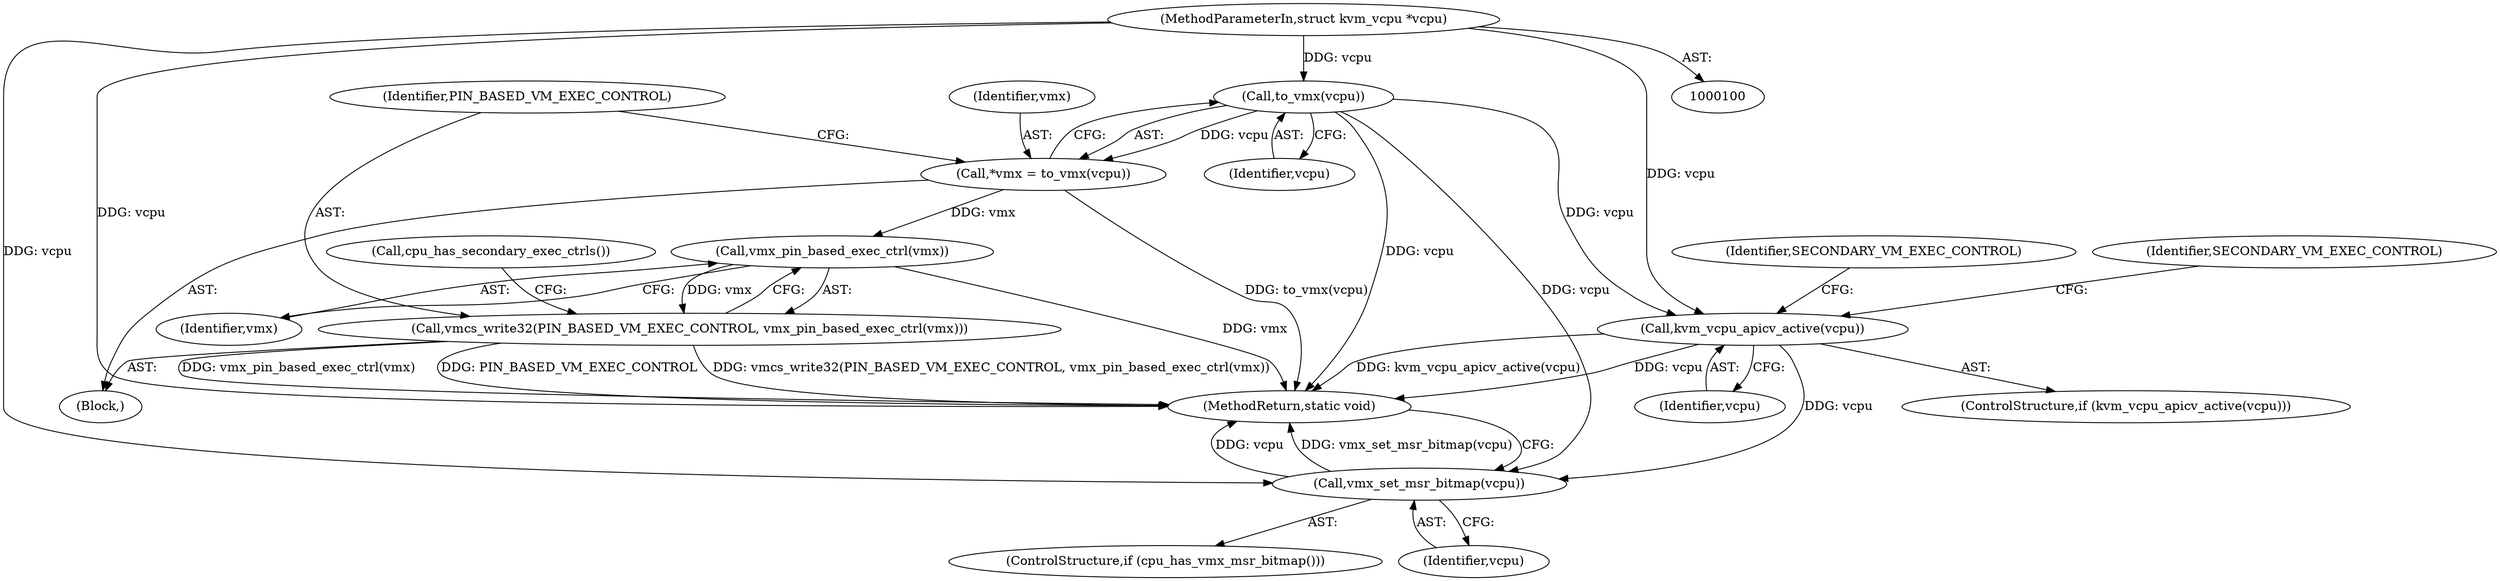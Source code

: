 digraph "0_linux_3ce424e45411cf5a13105e0386b6ecf6eeb4f66f_0@pointer" {
"1000101" [label="(MethodParameterIn,struct kvm_vcpu *vcpu)"];
"1000106" [label="(Call,to_vmx(vcpu))"];
"1000104" [label="(Call,*vmx = to_vmx(vcpu))"];
"1000110" [label="(Call,vmx_pin_based_exec_ctrl(vmx))"];
"1000108" [label="(Call,vmcs_write32(PIN_BASED_VM_EXEC_CONTROL, vmx_pin_based_exec_ctrl(vmx)))"];
"1000116" [label="(Call,kvm_vcpu_apicv_active(vcpu))"];
"1000131" [label="(Call,vmx_set_msr_bitmap(vcpu))"];
"1000129" [label="(ControlStructure,if (cpu_has_vmx_msr_bitmap()))"];
"1000111" [label="(Identifier,vmx)"];
"1000113" [label="(Call,cpu_has_secondary_exec_ctrls())"];
"1000119" [label="(Identifier,SECONDARY_VM_EXEC_CONTROL)"];
"1000106" [label="(Call,to_vmx(vcpu))"];
"1000105" [label="(Identifier,vmx)"];
"1000132" [label="(Identifier,vcpu)"];
"1000125" [label="(Identifier,SECONDARY_VM_EXEC_CONTROL)"];
"1000108" [label="(Call,vmcs_write32(PIN_BASED_VM_EXEC_CONTROL, vmx_pin_based_exec_ctrl(vmx)))"];
"1000115" [label="(ControlStructure,if (kvm_vcpu_apicv_active(vcpu)))"];
"1000104" [label="(Call,*vmx = to_vmx(vcpu))"];
"1000102" [label="(Block,)"];
"1000117" [label="(Identifier,vcpu)"];
"1000110" [label="(Call,vmx_pin_based_exec_ctrl(vmx))"];
"1000116" [label="(Call,kvm_vcpu_apicv_active(vcpu))"];
"1000133" [label="(MethodReturn,static void)"];
"1000107" [label="(Identifier,vcpu)"];
"1000109" [label="(Identifier,PIN_BASED_VM_EXEC_CONTROL)"];
"1000131" [label="(Call,vmx_set_msr_bitmap(vcpu))"];
"1000101" [label="(MethodParameterIn,struct kvm_vcpu *vcpu)"];
"1000101" -> "1000100"  [label="AST: "];
"1000101" -> "1000133"  [label="DDG: vcpu"];
"1000101" -> "1000106"  [label="DDG: vcpu"];
"1000101" -> "1000116"  [label="DDG: vcpu"];
"1000101" -> "1000131"  [label="DDG: vcpu"];
"1000106" -> "1000104"  [label="AST: "];
"1000106" -> "1000107"  [label="CFG: "];
"1000107" -> "1000106"  [label="AST: "];
"1000104" -> "1000106"  [label="CFG: "];
"1000106" -> "1000133"  [label="DDG: vcpu"];
"1000106" -> "1000104"  [label="DDG: vcpu"];
"1000106" -> "1000116"  [label="DDG: vcpu"];
"1000106" -> "1000131"  [label="DDG: vcpu"];
"1000104" -> "1000102"  [label="AST: "];
"1000105" -> "1000104"  [label="AST: "];
"1000109" -> "1000104"  [label="CFG: "];
"1000104" -> "1000133"  [label="DDG: to_vmx(vcpu)"];
"1000104" -> "1000110"  [label="DDG: vmx"];
"1000110" -> "1000108"  [label="AST: "];
"1000110" -> "1000111"  [label="CFG: "];
"1000111" -> "1000110"  [label="AST: "];
"1000108" -> "1000110"  [label="CFG: "];
"1000110" -> "1000133"  [label="DDG: vmx"];
"1000110" -> "1000108"  [label="DDG: vmx"];
"1000108" -> "1000102"  [label="AST: "];
"1000109" -> "1000108"  [label="AST: "];
"1000113" -> "1000108"  [label="CFG: "];
"1000108" -> "1000133"  [label="DDG: vmcs_write32(PIN_BASED_VM_EXEC_CONTROL, vmx_pin_based_exec_ctrl(vmx))"];
"1000108" -> "1000133"  [label="DDG: vmx_pin_based_exec_ctrl(vmx)"];
"1000108" -> "1000133"  [label="DDG: PIN_BASED_VM_EXEC_CONTROL"];
"1000116" -> "1000115"  [label="AST: "];
"1000116" -> "1000117"  [label="CFG: "];
"1000117" -> "1000116"  [label="AST: "];
"1000119" -> "1000116"  [label="CFG: "];
"1000125" -> "1000116"  [label="CFG: "];
"1000116" -> "1000133"  [label="DDG: vcpu"];
"1000116" -> "1000133"  [label="DDG: kvm_vcpu_apicv_active(vcpu)"];
"1000116" -> "1000131"  [label="DDG: vcpu"];
"1000131" -> "1000129"  [label="AST: "];
"1000131" -> "1000132"  [label="CFG: "];
"1000132" -> "1000131"  [label="AST: "];
"1000133" -> "1000131"  [label="CFG: "];
"1000131" -> "1000133"  [label="DDG: vcpu"];
"1000131" -> "1000133"  [label="DDG: vmx_set_msr_bitmap(vcpu)"];
}
